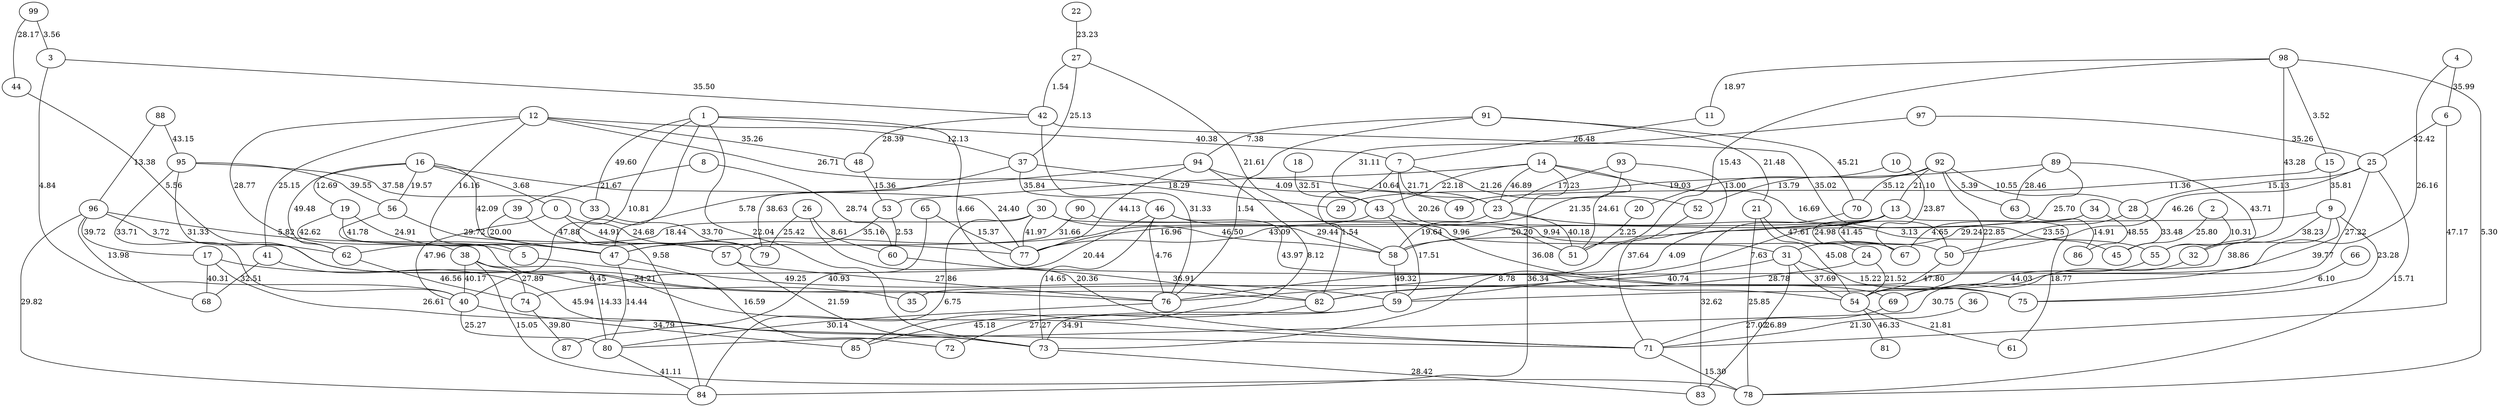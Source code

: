graph G{
88--96 [label=13.38];
88--95 [label=43.15];
89--55 [label=43.71];
89--58 [label=25.70];
89--29 [label=19.03];
89--63 [label=28.46];
90--47 [label=31.66];
90--50 [label=9.94];
91--21 [label=21.48];
91--76 [label=1.54];
91--70 [label=45.21];
91--94 [label=7.38];
92--13 [label=21.10];
92--28 [label=10.55];
92--54 [label=22.85];
92--63 [label=5.39];
92--70 [label=35.12];
92--52 [label=13.79];
93--23 [label=17.23];
93--47 [label=21.35];
93--71 [label=37.64];
94--47 [label=5.78];
94--77 [label=44.13];
94--85 [label=8.12];
94--23 [label=10.64];
95--33 [label=37.58];
95--56 [label=39.55];
95--76 [label=31.33];
95--40 [label=33.71];
96--17 [label=39.72];
96--47 [label=5.82];
96--62 [label=3.72];
96--68 [label=13.98];
96--84 [label=29.82];
97--25 [label=35.26];
97--43 [label=31.11];
10--67 [label=23.87];
10--20 [label=13.00];
98--11 [label=18.97];
98--32 [label=43.28];
98--78 [label=5.30];
98--15 [label=3.52];
98--51 [label=15.43];
11--7 [label=26.48];
99--3 [label=3.56];
99--44 [label=28.17];
12--5 [label=16.16];
12--37 [label=12.13];
12--41 [label=25.15];
12--62 [label=28.77];
12--29 [label=26.71];
12--48 [label=35.26];
13--24 [label=24.98];
13--58 [label=20.20];
13--59 [label=7.63];
13--67 [label=41.45];
13--61 [label=18.77];
13--76 [label=4.09];
13--77 [label=43.09];
14--23 [label=46.89];
14--43 [label=22.18];
14--50 [label=16.69];
14--53 [label=18.29];
14--51 [label=24.61];
14--84 [label=36.34];
15--9 [label=35.81];
15--49 [label=11.36];
16--0 [label=3.68];
16--47 [label=42.09];
16--77 [label=24.40];
16--19 [label=12.69];
16--56 [label=19.57];
16--62 [label=49.48];
17--71 [label=26.61];
17--35 [label=6.45];
17--68 [label=40.31];
18--43 [label=32.51];
19--5 [label=41.78];
19--38 [label=42.62];
19--47 [label=24.91];
0--40 [label=47.96];
0--57 [label=44.91];
0--79 [label=24.68];
1--7 [label=40.38];
1--33 [label=49.60];
1--75 [label=4.66];
1--40 [label=10.81];
1--73 [label=22.04];
1--84 [label=9.58];
2--45 [label=25.80];
2--55 [label=10.31];
3--40 [label=4.84];
3--42 [label=35.50];
4--6 [label=35.99];
4--35 [label=26.16];
5--59 [label=49.25];
6--25 [label=32.42];
6--71 [label=47.17];
7--23 [label=21.71];
7--51 [label=20.26];
7--52 [label=21.26];
7--82 [label=1.54];
8--60 [label=28.74];
8--39 [label=21.67];
9--32 [label=38.23];
9--75 [label=23.28];
9--31 [label=29.24];
9--69 [label=39.77];
9--76 [label=38.86];
20--51 [label=2.25];
21--67 [label=47.61];
21--78 [label=25.85];
21--54 [label=45.08];
22--27 [label=23.23];
23--51 [label=40.18];
23--58 [label=19.64];
23--55 [label=3.13];
24--54 [label=21.52];
24--82 [label=28.78];
25--50 [label=46.26];
25--28 [label=15.13];
25--59 [label=27.22];
25--78 [label=15.71];
26--79 [label=25.42];
26--60 [label=8.61];
26--71 [label=20.36];
27--42 [label=1.54];
27--37 [label=25.13];
27--58 [label=21.61];
28--50 [label=23.55];
28--45 [label=33.48];
30--31 [label=9.96];
30--62 [label=18.44];
30--84 [label=6.75];
30--58 [label=46.50];
30--77 [label=41.97];
31--54 [label=37.69];
31--75 [label=15.22];
31--82 [label=40.74];
31--83 [label=26.89];
32--80 [label=30.75];
33--79 [label=33.70];
34--67 [label=4.65];
34--86 [label=48.55];
36--71 [label=21.30];
37--46 [label=35.84];
37--79 [label=38.63];
37--49 [label=4.09];
38--74 [label=27.89];
38--78 [label=15.05];
38--80 [label=14.33];
38--40 [label=40.17];
39--57 [label=47.88];
39--47 [label=20.00];
40--80 [label=25.27];
40--85 [label=34.79];
41--68 [label=32.51];
41--73 [label=45.94];
42--45 [label=35.02];
42--48 [label=28.39];
42--76 [label=31.33];
43--59 [label=17.51];
43--77 [label=16.96];
43--69 [label=36.08];
44--82 [label=5.56];
46--58 [label=29.44];
46--73 [label=14.65];
46--54 [label=43.97];
46--74 [label=20.44];
46--76 [label=4.76];
47--72 [label=16.59];
47--80 [label=14.44];
48--53 [label=15.36];
50--54 [label=47.80];
52--73 [label=8.78];
53--60 [label=2.53];
53--57 [label=35.16];
54--81 [label=46.33];
54--61 [label=21.81];
55--69 [label=44.03];
56--71 [label=24.21];
56--77 [label=29.72];
57--73 [label=21.59];
57--76 [label=27.86];
58--59 [label=49.32];
59--72 [label=27.27];
59--73 [label=34.91];
60--82 [label=36.91];
62--74 [label=46.56];
63--86 [label=14.91];
65--77 [label=15.37];
65--87 [label=40.93];
66--75 [label=6.10];
69--71 [label=27.02];
70--83 [label=32.62];
71--78 [label=15.30];
73--83 [label=28.42];
74--87 [label=39.80];
76--80 [label=30.14];
80--84 [label=41.11];
82--85 [label=45.18];
}